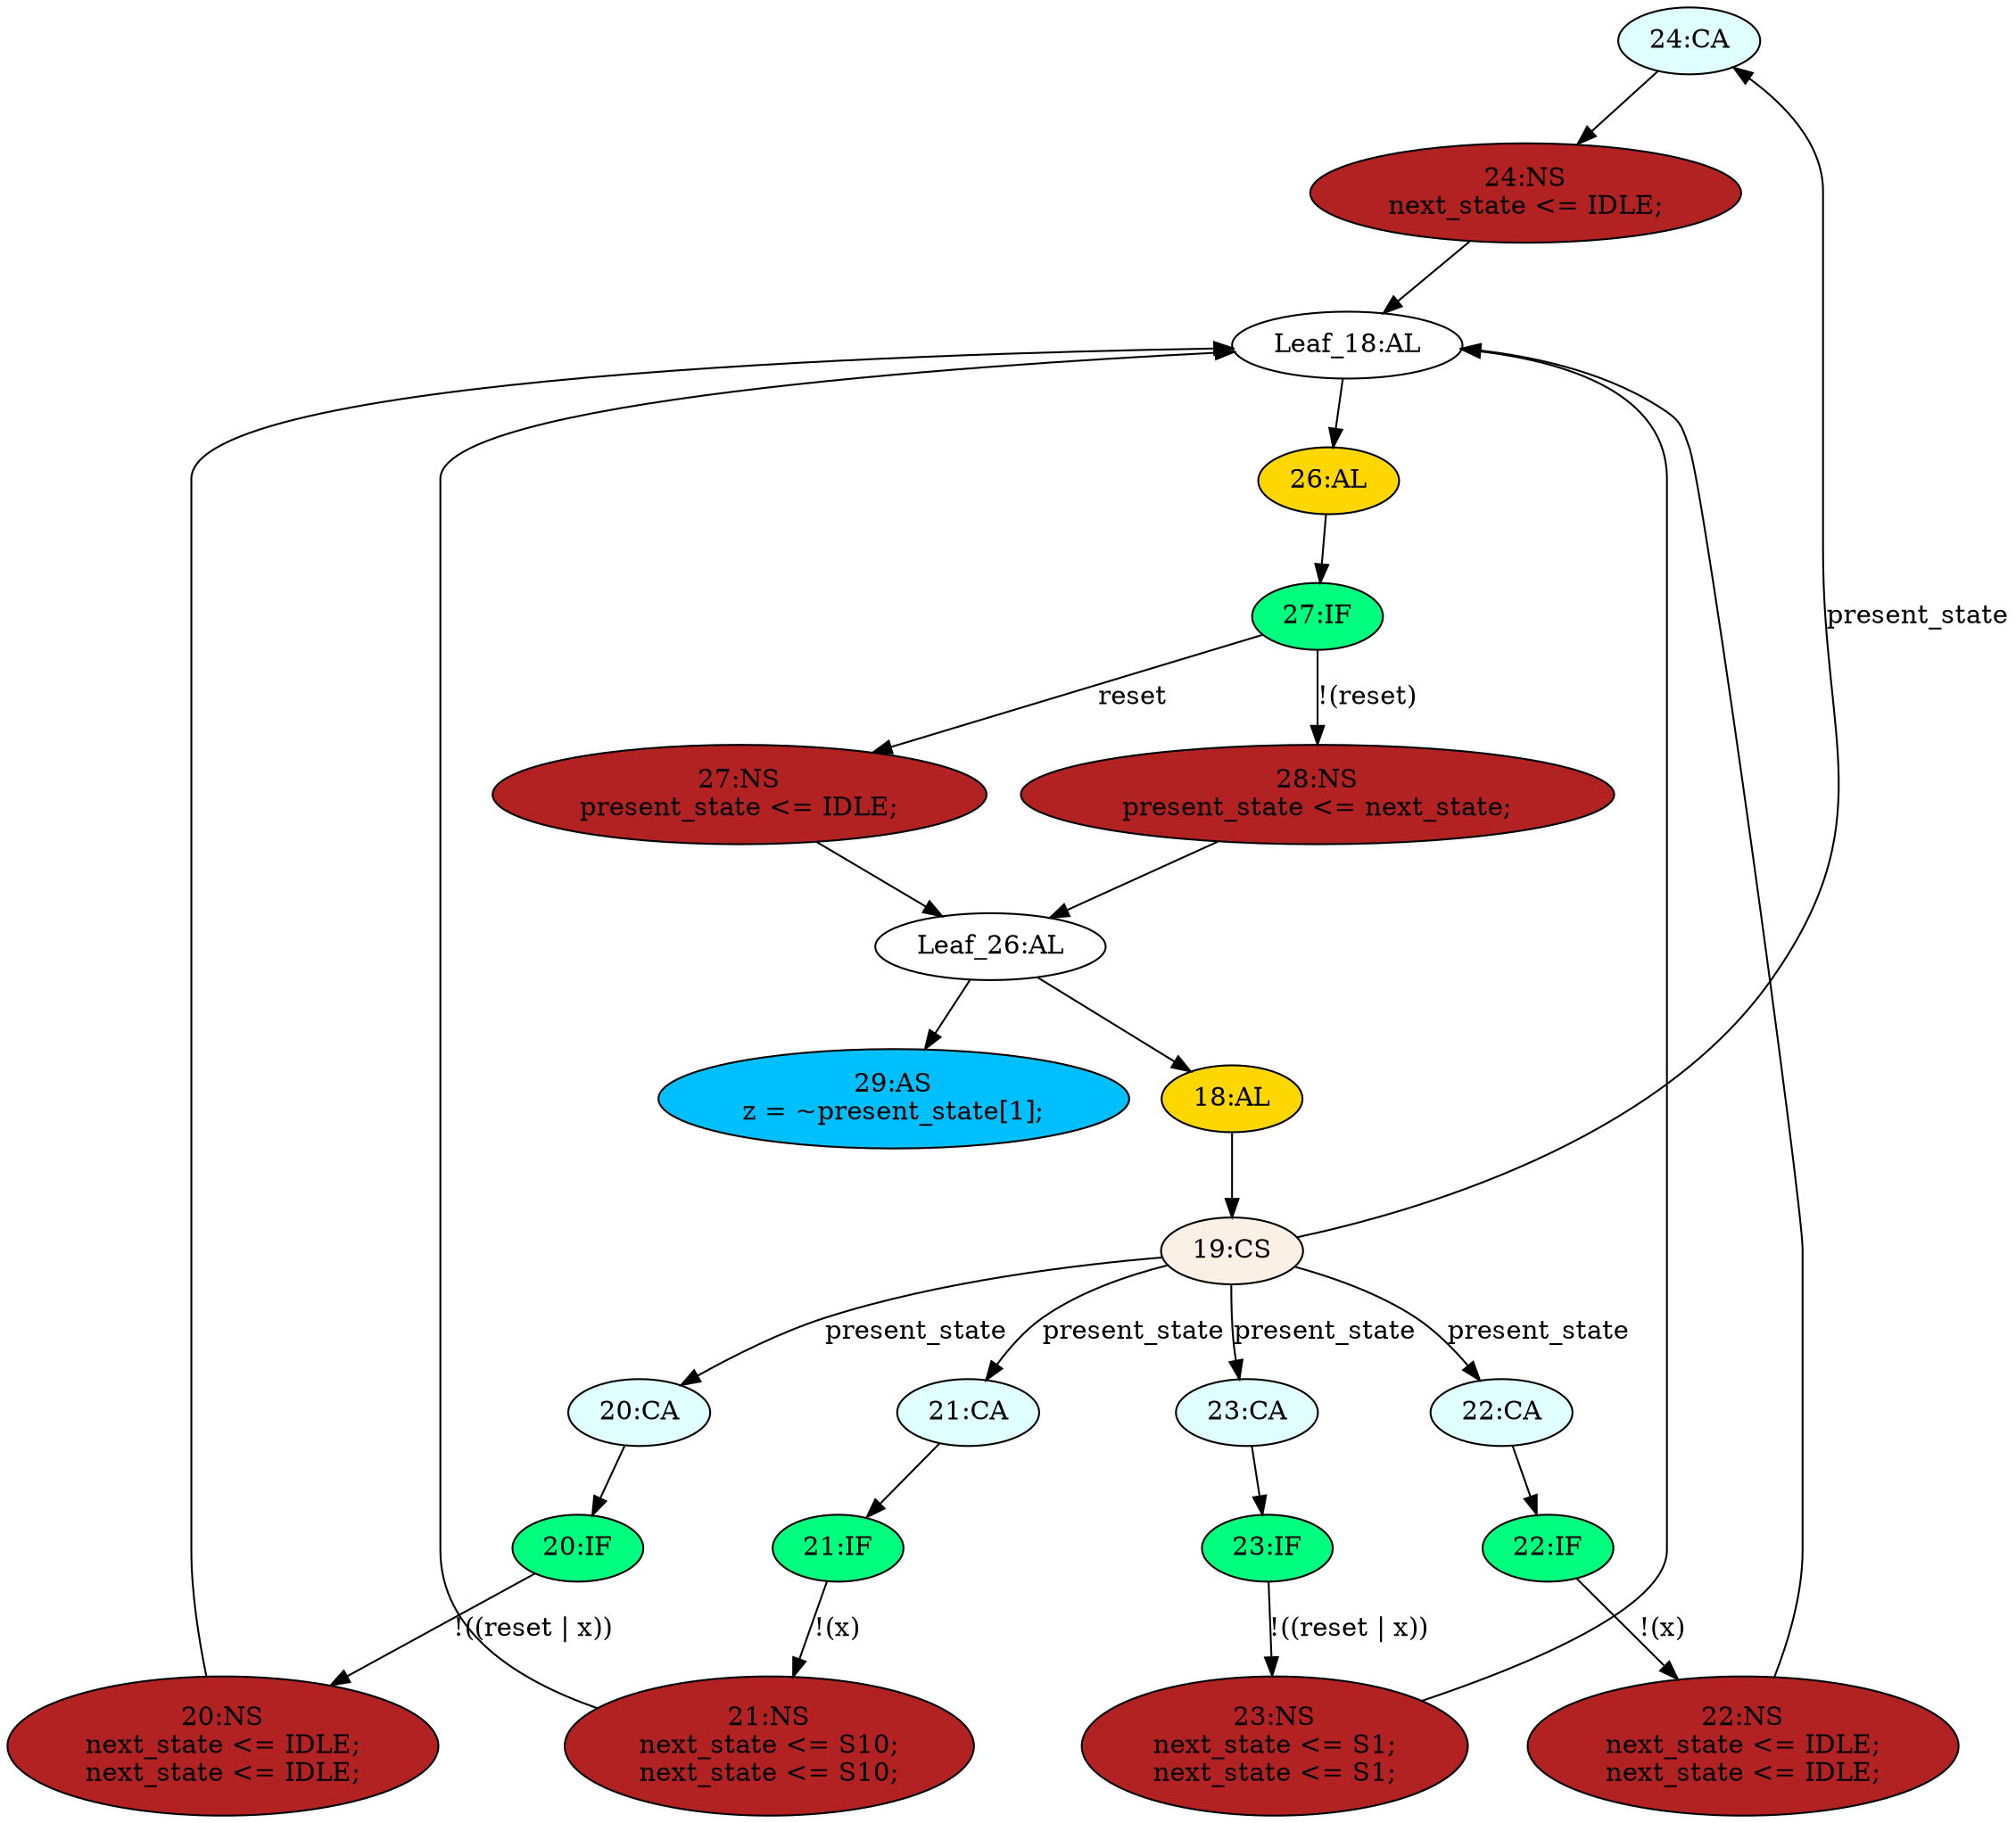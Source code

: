 strict digraph "compose( ,  )" {
	node [label="\N"];
	"24:CA"	[ast="<pyverilog.vparser.ast.Case object at 0x7f45d2c98d10>",
		fillcolor=lightcyan,
		label="24:CA",
		statements="[]",
		style=filled,
		typ=Case];
	"24:NS"	[ast="<pyverilog.vparser.ast.NonblockingSubstitution object at 0x7f45d2c984d0>",
		fillcolor=firebrick,
		label="24:NS
next_state <= IDLE;",
		statements="[<pyverilog.vparser.ast.NonblockingSubstitution object at 0x7f45d2c984d0>]",
		style=filled,
		typ=NonblockingSubstitution];
	"24:CA" -> "24:NS"	[cond="[]",
		lineno=None];
	"27:IF"	[ast="<pyverilog.vparser.ast.IfStatement object at 0x7f45d2c98790>",
		fillcolor=springgreen,
		label="27:IF",
		statements="[]",
		style=filled,
		typ=IfStatement];
	"27:NS"	[ast="<pyverilog.vparser.ast.NonblockingSubstitution object at 0x7f45d2c98590>",
		fillcolor=firebrick,
		label="27:NS
present_state <= IDLE;",
		statements="[<pyverilog.vparser.ast.NonblockingSubstitution object at 0x7f45d2c98590>]",
		style=filled,
		typ=NonblockingSubstitution];
	"27:IF" -> "27:NS"	[cond="['reset']",
		label=reset,
		lineno=27];
	"28:NS"	[ast="<pyverilog.vparser.ast.NonblockingSubstitution object at 0x7f45d2c98490>",
		fillcolor=firebrick,
		label="28:NS
present_state <= next_state;",
		statements="[<pyverilog.vparser.ast.NonblockingSubstitution object at 0x7f45d2c98490>]",
		style=filled,
		typ=NonblockingSubstitution];
	"27:IF" -> "28:NS"	[cond="['reset']",
		label="!(reset)",
		lineno=27];
	"Leaf_18:AL"	[def_var="['next_state']",
		label="Leaf_18:AL"];
	"26:AL"	[ast="<pyverilog.vparser.ast.Always object at 0x7f45d2c98910>",
		clk_sens=False,
		fillcolor=gold,
		label="26:AL",
		sens="['present_state', 'x', 'reset']",
		statements="[]",
		style=filled,
		typ=Always,
		use_var="['reset', 'next_state']"];
	"Leaf_18:AL" -> "26:AL";
	"20:NS"	[ast="<pyverilog.vparser.ast.NonblockingSubstitution object at 0x7f45d2dfdc50>",
		fillcolor=firebrick,
		label="20:NS
next_state <= IDLE;
next_state <= IDLE;",
		statements="[<pyverilog.vparser.ast.NonblockingSubstitution object at 0x7f45d2dfdc50>, <pyverilog.vparser.ast.NonblockingSubstitution object \
at 0x7f45d2dfdc50>]",
		style=filled,
		typ=NonblockingSubstitution];
	"20:NS" -> "Leaf_18:AL"	[cond="[]",
		lineno=None];
	"Leaf_26:AL"	[def_var="['present_state']",
		label="Leaf_26:AL"];
	"27:NS" -> "Leaf_26:AL"	[cond="[]",
		lineno=None];
	"23:NS"	[ast="<pyverilog.vparser.ast.NonblockingSubstitution object at 0x7f45d2c98610>",
		fillcolor=firebrick,
		label="23:NS
next_state <= S1;
next_state <= S1;",
		statements="[<pyverilog.vparser.ast.NonblockingSubstitution object at 0x7f45d2c98610>, <pyverilog.vparser.ast.NonblockingSubstitution object \
at 0x7f45d2c98610>]",
		style=filled,
		typ=NonblockingSubstitution];
	"23:NS" -> "Leaf_18:AL"	[cond="[]",
		lineno=None];
	"21:IF"	[ast="<pyverilog.vparser.ast.IfStatement object at 0x7f45d2de6d10>",
		fillcolor=springgreen,
		label="21:IF",
		statements="[]",
		style=filled,
		typ=IfStatement];
	"21:NS"	[ast="<pyverilog.vparser.ast.NonblockingSubstitution object at 0x7f45d2de6290>",
		fillcolor=firebrick,
		label="21:NS
next_state <= S10;
next_state <= S10;",
		statements="[<pyverilog.vparser.ast.NonblockingSubstitution object at 0x7f45d2de6290>, <pyverilog.vparser.ast.NonblockingSubstitution object \
at 0x7f45d2de6290>]",
		style=filled,
		typ=NonblockingSubstitution];
	"21:IF" -> "21:NS"	[cond="['x']",
		label="!(x)",
		lineno=21];
	"20:IF"	[ast="<pyverilog.vparser.ast.IfStatement object at 0x7f45d2df1050>",
		fillcolor=springgreen,
		label="20:IF",
		statements="[]",
		style=filled,
		typ=IfStatement];
	"20:IF" -> "20:NS"	[cond="['reset', 'x']",
		label="!((reset | x))",
		lineno=20];
	"22:NS"	[ast="<pyverilog.vparser.ast.NonblockingSubstitution object at 0x7f45d30a0890>",
		fillcolor=firebrick,
		label="22:NS
next_state <= IDLE;
next_state <= IDLE;",
		statements="[<pyverilog.vparser.ast.NonblockingSubstitution object at 0x7f45d30a0890>, <pyverilog.vparser.ast.NonblockingSubstitution object \
at 0x7f45d30a0890>]",
		style=filled,
		typ=NonblockingSubstitution];
	"22:NS" -> "Leaf_18:AL"	[cond="[]",
		lineno=None];
	"22:CA"	[ast="<pyverilog.vparser.ast.Case object at 0x7f45d2de6650>",
		fillcolor=lightcyan,
		label="22:CA",
		statements="[]",
		style=filled,
		typ=Case];
	"22:IF"	[ast="<pyverilog.vparser.ast.IfStatement object at 0x7f45d30a0f90>",
		fillcolor=springgreen,
		label="22:IF",
		statements="[]",
		style=filled,
		typ=IfStatement];
	"22:CA" -> "22:IF"	[cond="[]",
		lineno=None];
	"28:NS" -> "Leaf_26:AL"	[cond="[]",
		lineno=None];
	"21:CA"	[ast="<pyverilog.vparser.ast.Case object at 0x7f45d2df1250>",
		fillcolor=lightcyan,
		label="21:CA",
		statements="[]",
		style=filled,
		typ=Case];
	"21:CA" -> "21:IF"	[cond="[]",
		lineno=None];
	"20:CA"	[ast="<pyverilog.vparser.ast.Case object at 0x7f45d2de34d0>",
		fillcolor=lightcyan,
		label="20:CA",
		statements="[]",
		style=filled,
		typ=Case];
	"20:CA" -> "20:IF"	[cond="[]",
		lineno=None];
	"24:NS" -> "Leaf_18:AL"	[cond="[]",
		lineno=None];
	"18:AL"	[ast="<pyverilog.vparser.ast.Always object at 0x7f45d2de3e10>",
		clk_sens=True,
		fillcolor=gold,
		label="18:AL",
		sens="['clk']",
		statements="[]",
		style=filled,
		typ=Always,
		use_var="['reset', 'x', 'present_state']"];
	"19:CS"	[ast="<pyverilog.vparser.ast.CaseStatement object at 0x7f45d30a0a50>",
		fillcolor=linen,
		label="19:CS",
		statements="[]",
		style=filled,
		typ=CaseStatement];
	"18:AL" -> "19:CS"	[cond="[]",
		lineno=None];
	"23:IF"	[ast="<pyverilog.vparser.ast.IfStatement object at 0x7f45d2c98350>",
		fillcolor=springgreen,
		label="23:IF",
		statements="[]",
		style=filled,
		typ=IfStatement];
	"23:IF" -> "23:NS"	[cond="['reset', 'x']",
		label="!((reset | x))",
		lineno=23];
	"22:IF" -> "22:NS"	[cond="['x']",
		label="!(x)",
		lineno=22];
	"26:AL" -> "27:IF"	[cond="[]",
		lineno=None];
	"Leaf_26:AL" -> "18:AL";
	"29:AS"	[ast="<pyverilog.vparser.ast.Assign object at 0x7f45d2c98850>",
		def_var="['z']",
		fillcolor=deepskyblue,
		label="29:AS
z = ~present_state[1];",
		statements="[]",
		style=filled,
		typ=Assign,
		use_var="['present_state']"];
	"Leaf_26:AL" -> "29:AS";
	"23:CA"	[ast="<pyverilog.vparser.ast.Case object at 0x7f45d30a0450>",
		fillcolor=lightcyan,
		label="23:CA",
		statements="[]",
		style=filled,
		typ=Case];
	"23:CA" -> "23:IF"	[cond="[]",
		lineno=None];
	"19:CS" -> "24:CA"	[cond="['present_state']",
		label=present_state,
		lineno=19];
	"19:CS" -> "22:CA"	[cond="['present_state']",
		label=present_state,
		lineno=19];
	"19:CS" -> "21:CA"	[cond="['present_state']",
		label=present_state,
		lineno=19];
	"19:CS" -> "20:CA"	[cond="['present_state']",
		label=present_state,
		lineno=19];
	"19:CS" -> "23:CA"	[cond="['present_state']",
		label=present_state,
		lineno=19];
	"21:NS" -> "Leaf_18:AL"	[cond="[]",
		lineno=None];
}
